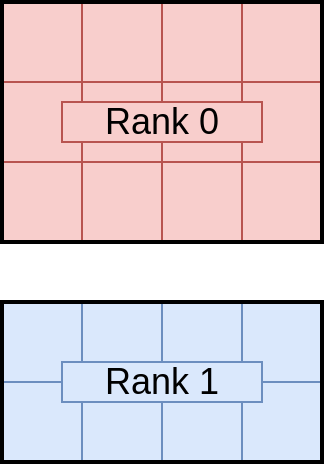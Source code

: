 <mxfile version="13.9.9" type="device"><diagram id="SC5QkQNQE0-uw42d8-0r" name="Page-1"><mxGraphModel dx="786" dy="580" grid="1" gridSize="10" guides="1" tooltips="1" connect="1" arrows="1" fold="1" page="1" pageScale="1" pageWidth="827" pageHeight="1169" math="0" shadow="0"><root><mxCell id="0"/><mxCell id="1" parent="0"/><mxCell id="LrrRq35dXUqbt7ygqLyN-6" value="" style="rounded=0;whiteSpace=wrap;html=1;strokeWidth=1;fontSize=18;align=center;fillColor=#f8cecc;strokeColor=#b85450;" vertex="1" parent="1"><mxGeometry x="200" y="120" width="40" height="40" as="geometry"/></mxCell><mxCell id="LrrRq35dXUqbt7ygqLyN-7" value="" style="rounded=0;whiteSpace=wrap;html=1;strokeWidth=1;fontSize=18;align=center;fillColor=#f8cecc;strokeColor=#b85450;" vertex="1" parent="1"><mxGeometry x="240" y="120" width="40" height="40" as="geometry"/></mxCell><mxCell id="LrrRq35dXUqbt7ygqLyN-8" value="" style="rounded=0;whiteSpace=wrap;html=1;strokeWidth=1;fontSize=18;align=center;fillColor=#f8cecc;strokeColor=#b85450;" vertex="1" parent="1"><mxGeometry x="280" y="120" width="40" height="40" as="geometry"/></mxCell><mxCell id="LrrRq35dXUqbt7ygqLyN-9" value="" style="rounded=0;whiteSpace=wrap;html=1;strokeWidth=1;fontSize=18;align=center;fillColor=#f8cecc;strokeColor=#b85450;" vertex="1" parent="1"><mxGeometry x="320" y="120" width="40" height="40" as="geometry"/></mxCell><mxCell id="LrrRq35dXUqbt7ygqLyN-10" value="" style="rounded=0;whiteSpace=wrap;html=1;strokeWidth=1;fontSize=18;align=center;fillColor=#f8cecc;strokeColor=#b85450;" vertex="1" parent="1"><mxGeometry x="200" y="160" width="40" height="40" as="geometry"/></mxCell><mxCell id="LrrRq35dXUqbt7ygqLyN-11" value="" style="rounded=0;whiteSpace=wrap;html=1;strokeWidth=1;fontSize=18;align=center;fillColor=#f8cecc;strokeColor=#b85450;" vertex="1" parent="1"><mxGeometry x="240" y="160" width="40" height="40" as="geometry"/></mxCell><mxCell id="LrrRq35dXUqbt7ygqLyN-12" value="" style="rounded=0;whiteSpace=wrap;html=1;strokeWidth=1;fontSize=18;align=center;fillColor=#f8cecc;strokeColor=#b85450;" vertex="1" parent="1"><mxGeometry x="280" y="160" width="40" height="40" as="geometry"/></mxCell><mxCell id="LrrRq35dXUqbt7ygqLyN-13" value="" style="rounded=0;whiteSpace=wrap;html=1;strokeWidth=1;fontSize=18;align=center;fillColor=#f8cecc;strokeColor=#b85450;" vertex="1" parent="1"><mxGeometry x="320" y="160" width="40" height="40" as="geometry"/></mxCell><mxCell id="LrrRq35dXUqbt7ygqLyN-14" value="" style="rounded=0;whiteSpace=wrap;html=1;strokeWidth=1;fontSize=18;align=center;fillColor=#f8cecc;strokeColor=#b85450;" vertex="1" parent="1"><mxGeometry x="200" y="200" width="40" height="40" as="geometry"/></mxCell><mxCell id="LrrRq35dXUqbt7ygqLyN-15" value="" style="rounded=0;whiteSpace=wrap;html=1;strokeWidth=1;fontSize=18;align=center;fillColor=#f8cecc;strokeColor=#b85450;" vertex="1" parent="1"><mxGeometry x="240" y="200" width="40" height="40" as="geometry"/></mxCell><mxCell id="LrrRq35dXUqbt7ygqLyN-16" value="" style="rounded=0;whiteSpace=wrap;html=1;strokeWidth=1;fontSize=18;align=center;fillColor=#f8cecc;strokeColor=#b85450;" vertex="1" parent="1"><mxGeometry x="280" y="200" width="40" height="40" as="geometry"/></mxCell><mxCell id="LrrRq35dXUqbt7ygqLyN-17" value="" style="rounded=0;whiteSpace=wrap;html=1;strokeWidth=1;fontSize=18;align=center;fillColor=#f8cecc;strokeColor=#b85450;" vertex="1" parent="1"><mxGeometry x="320" y="200" width="40" height="40" as="geometry"/></mxCell><mxCell id="LrrRq35dXUqbt7ygqLyN-18" value="" style="rounded=0;whiteSpace=wrap;html=1;strokeWidth=1;fontSize=18;align=center;fillColor=#dae8fc;strokeColor=#6c8ebf;" vertex="1" parent="1"><mxGeometry x="200" y="270" width="40" height="40" as="geometry"/></mxCell><mxCell id="LrrRq35dXUqbt7ygqLyN-19" value="" style="rounded=0;whiteSpace=wrap;html=1;strokeWidth=1;fontSize=18;align=center;fillColor=#dae8fc;strokeColor=#6c8ebf;" vertex="1" parent="1"><mxGeometry x="240" y="270" width="40" height="40" as="geometry"/></mxCell><mxCell id="LrrRq35dXUqbt7ygqLyN-20" value="" style="rounded=0;whiteSpace=wrap;html=1;strokeWidth=1;fontSize=18;align=center;fillColor=#dae8fc;strokeColor=#6c8ebf;" vertex="1" parent="1"><mxGeometry x="280" y="270" width="40" height="40" as="geometry"/></mxCell><mxCell id="LrrRq35dXUqbt7ygqLyN-21" value="" style="rounded=0;whiteSpace=wrap;html=1;strokeWidth=1;fontSize=18;align=center;fillColor=#dae8fc;strokeColor=#6c8ebf;" vertex="1" parent="1"><mxGeometry x="320" y="270" width="40" height="40" as="geometry"/></mxCell><mxCell id="LrrRq35dXUqbt7ygqLyN-22" value="" style="rounded=0;whiteSpace=wrap;html=1;strokeWidth=1;fontSize=18;align=center;fillColor=#dae8fc;strokeColor=#6c8ebf;" vertex="1" parent="1"><mxGeometry x="200" y="310" width="40" height="40" as="geometry"/></mxCell><mxCell id="LrrRq35dXUqbt7ygqLyN-23" value="" style="rounded=0;whiteSpace=wrap;html=1;strokeWidth=1;fontSize=18;align=center;fillColor=#dae8fc;strokeColor=#6c8ebf;" vertex="1" parent="1"><mxGeometry x="240" y="310" width="40" height="40" as="geometry"/></mxCell><mxCell id="LrrRq35dXUqbt7ygqLyN-24" value="" style="rounded=0;whiteSpace=wrap;html=1;strokeWidth=1;fontSize=18;align=center;fillColor=#dae8fc;strokeColor=#6c8ebf;" vertex="1" parent="1"><mxGeometry x="280" y="310" width="40" height="40" as="geometry"/></mxCell><mxCell id="LrrRq35dXUqbt7ygqLyN-25" value="" style="rounded=0;whiteSpace=wrap;html=1;strokeWidth=1;fontSize=18;align=center;fillColor=#dae8fc;strokeColor=#6c8ebf;" vertex="1" parent="1"><mxGeometry x="320" y="310" width="40" height="40" as="geometry"/></mxCell><mxCell id="LrrRq35dXUqbt7ygqLyN-1" value="" style="rounded=0;whiteSpace=wrap;html=1;strokeWidth=2;fillColor=none;" vertex="1" parent="1"><mxGeometry x="200" y="120" width="160" height="120" as="geometry"/></mxCell><mxCell id="LrrRq35dXUqbt7ygqLyN-31" value="Rank 0" style="text;html=1;strokeColor=#b85450;fillColor=#f8cecc;align=center;verticalAlign=middle;whiteSpace=wrap;rounded=0;fontSize=18;" vertex="1" parent="1"><mxGeometry x="230" y="170" width="100" height="20" as="geometry"/></mxCell><mxCell id="LrrRq35dXUqbt7ygqLyN-32" value="Rank 1" style="text;html=1;strokeColor=#6c8ebf;fillColor=#dae8fc;align=center;verticalAlign=middle;whiteSpace=wrap;rounded=0;fontSize=18;" vertex="1" parent="1"><mxGeometry x="230" y="300" width="100" height="20" as="geometry"/></mxCell><mxCell id="LrrRq35dXUqbt7ygqLyN-34" value="" style="rounded=0;whiteSpace=wrap;html=1;strokeWidth=2;fillColor=none;" vertex="1" parent="1"><mxGeometry x="200" y="270" width="160" height="80" as="geometry"/></mxCell></root></mxGraphModel></diagram></mxfile>